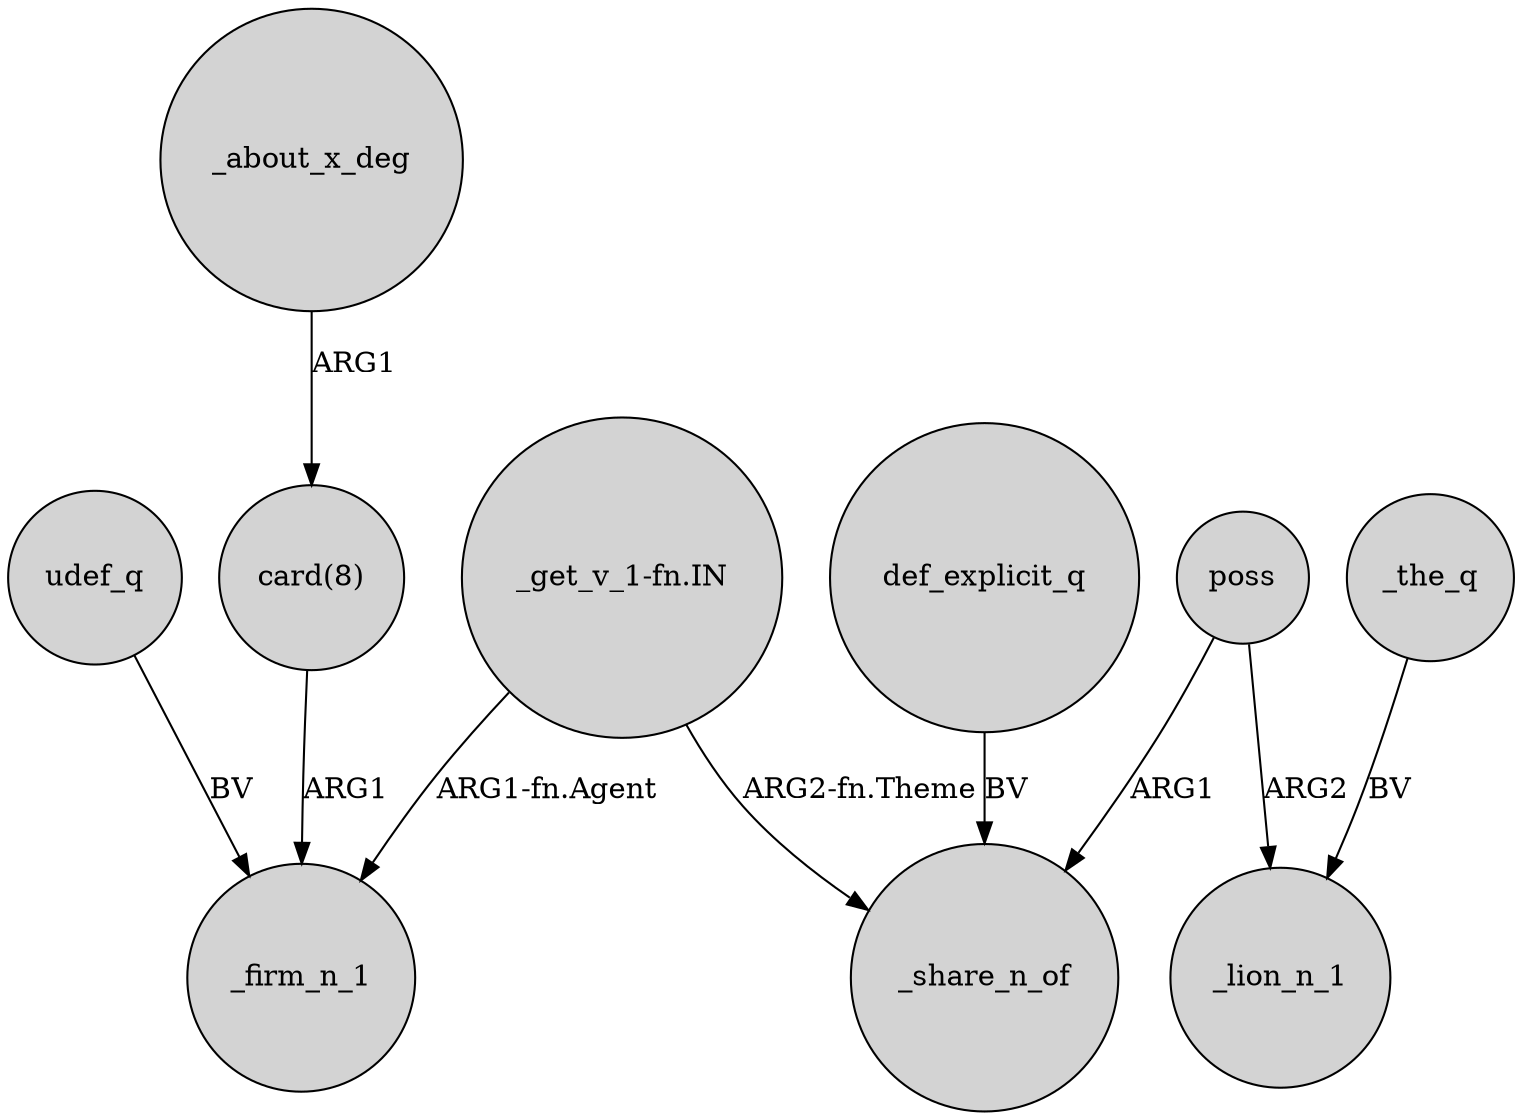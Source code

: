 digraph {
	node [shape=circle style=filled]
	udef_q -> _firm_n_1 [label=BV]
	"_get_v_1-fn.IN" -> _firm_n_1 [label="ARG1-fn.Agent"]
	_the_q -> _lion_n_1 [label=BV]
	"_get_v_1-fn.IN" -> _share_n_of [label="ARG2-fn.Theme"]
	poss -> _share_n_of [label=ARG1]
	def_explicit_q -> _share_n_of [label=BV]
	poss -> _lion_n_1 [label=ARG2]
	_about_x_deg -> "card(8)" [label=ARG1]
	"card(8)" -> _firm_n_1 [label=ARG1]
}
